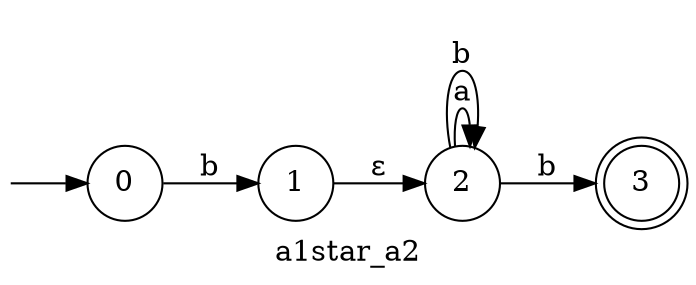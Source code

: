digraph finite_state_machine {
  rankdir=LR;  
  size="8,5"  label="a1star_a2"  node [shape = doublecircle]; "3";
  node [shape = circle];
  __I__ [label="", style=invis, width=0]
  __I__ -> "0"
  "0" -> "1" [label = b];
  "1" -> "2" [label = ε];
  "2" -> "2" [label = a];
  "2" -> "2" [label = b];
  "2" -> "3" [label = b];
}

